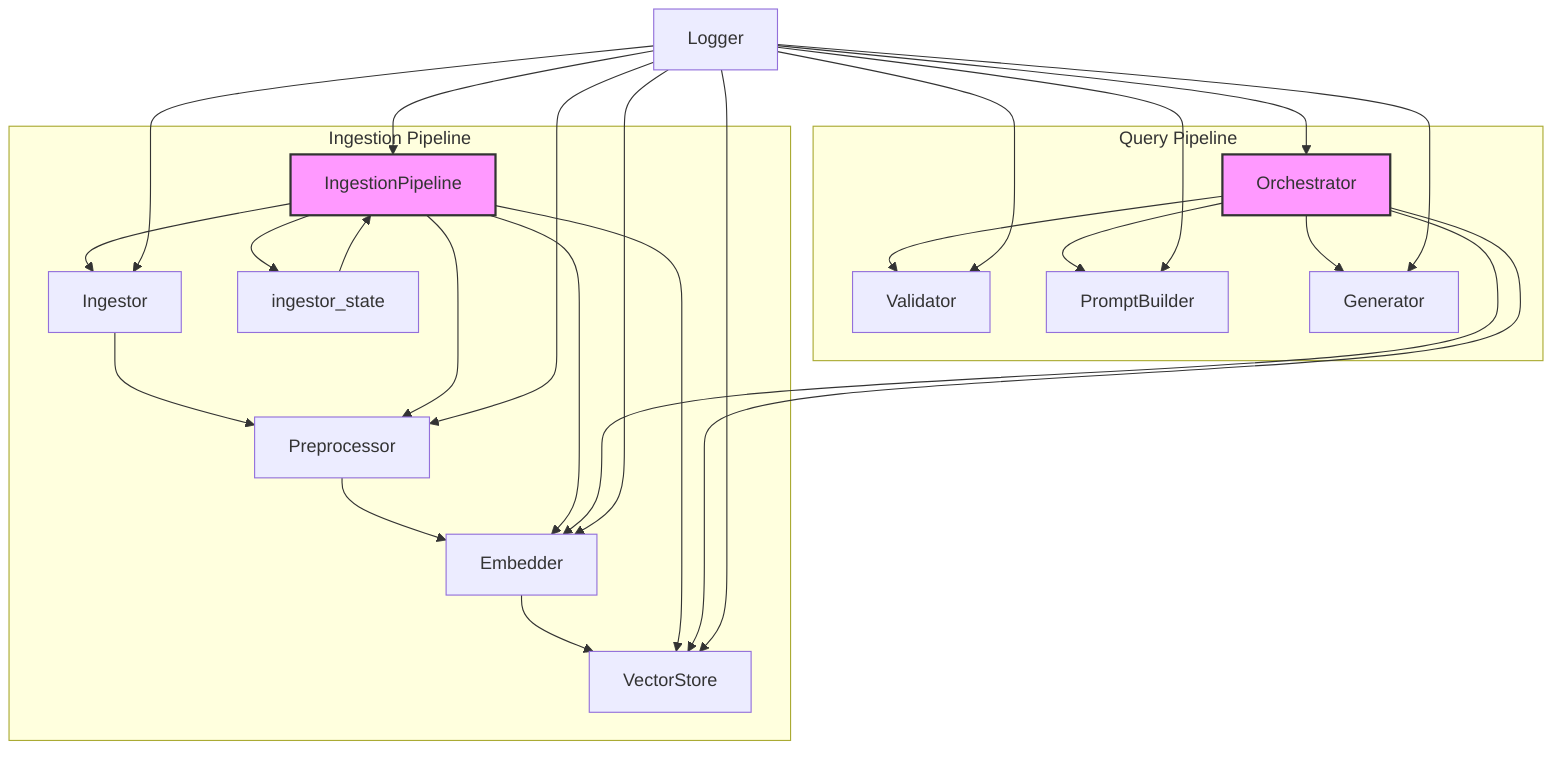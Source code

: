 graph TD
    %% Ingestion Pipeline
    subgraph Ingestion Pipeline
        Ingestor --> Preprocessor
        Preprocessor --> Embedder
        Embedder --> VectorStore
        IngestionPipeline --> Ingestor
        IngestionPipeline --> Preprocessor
        IngestionPipeline --> Embedder
        IngestionPipeline --> VectorStore
        IngestionPipeline --> Database[ingestor_state]
    end

    %% Query Pipeline
    subgraph Query Pipeline
        Orchestrator --> Validator
        Orchestrator --> Embedder
        Orchestrator --> VectorStore
        Orchestrator --> PromptBuilder
        Orchestrator --> Generator
    end

    %% Shared Components
    Logger --> IngestionPipeline
    Logger --> Orchestrator
    Logger --> Ingestor
    Logger --> Preprocessor
    Logger --> Embedder
    Logger --> VectorStore
    Logger --> Validator
    Logger --> PromptBuilder
    Logger --> Generator

    %% Database
    Database --> IngestionPipeline

    %% Notes
    classDef pipeline fill:#f9f,stroke:#333,stroke-width:2px;
    class IngestionPipeline,Orchestrator pipeline;